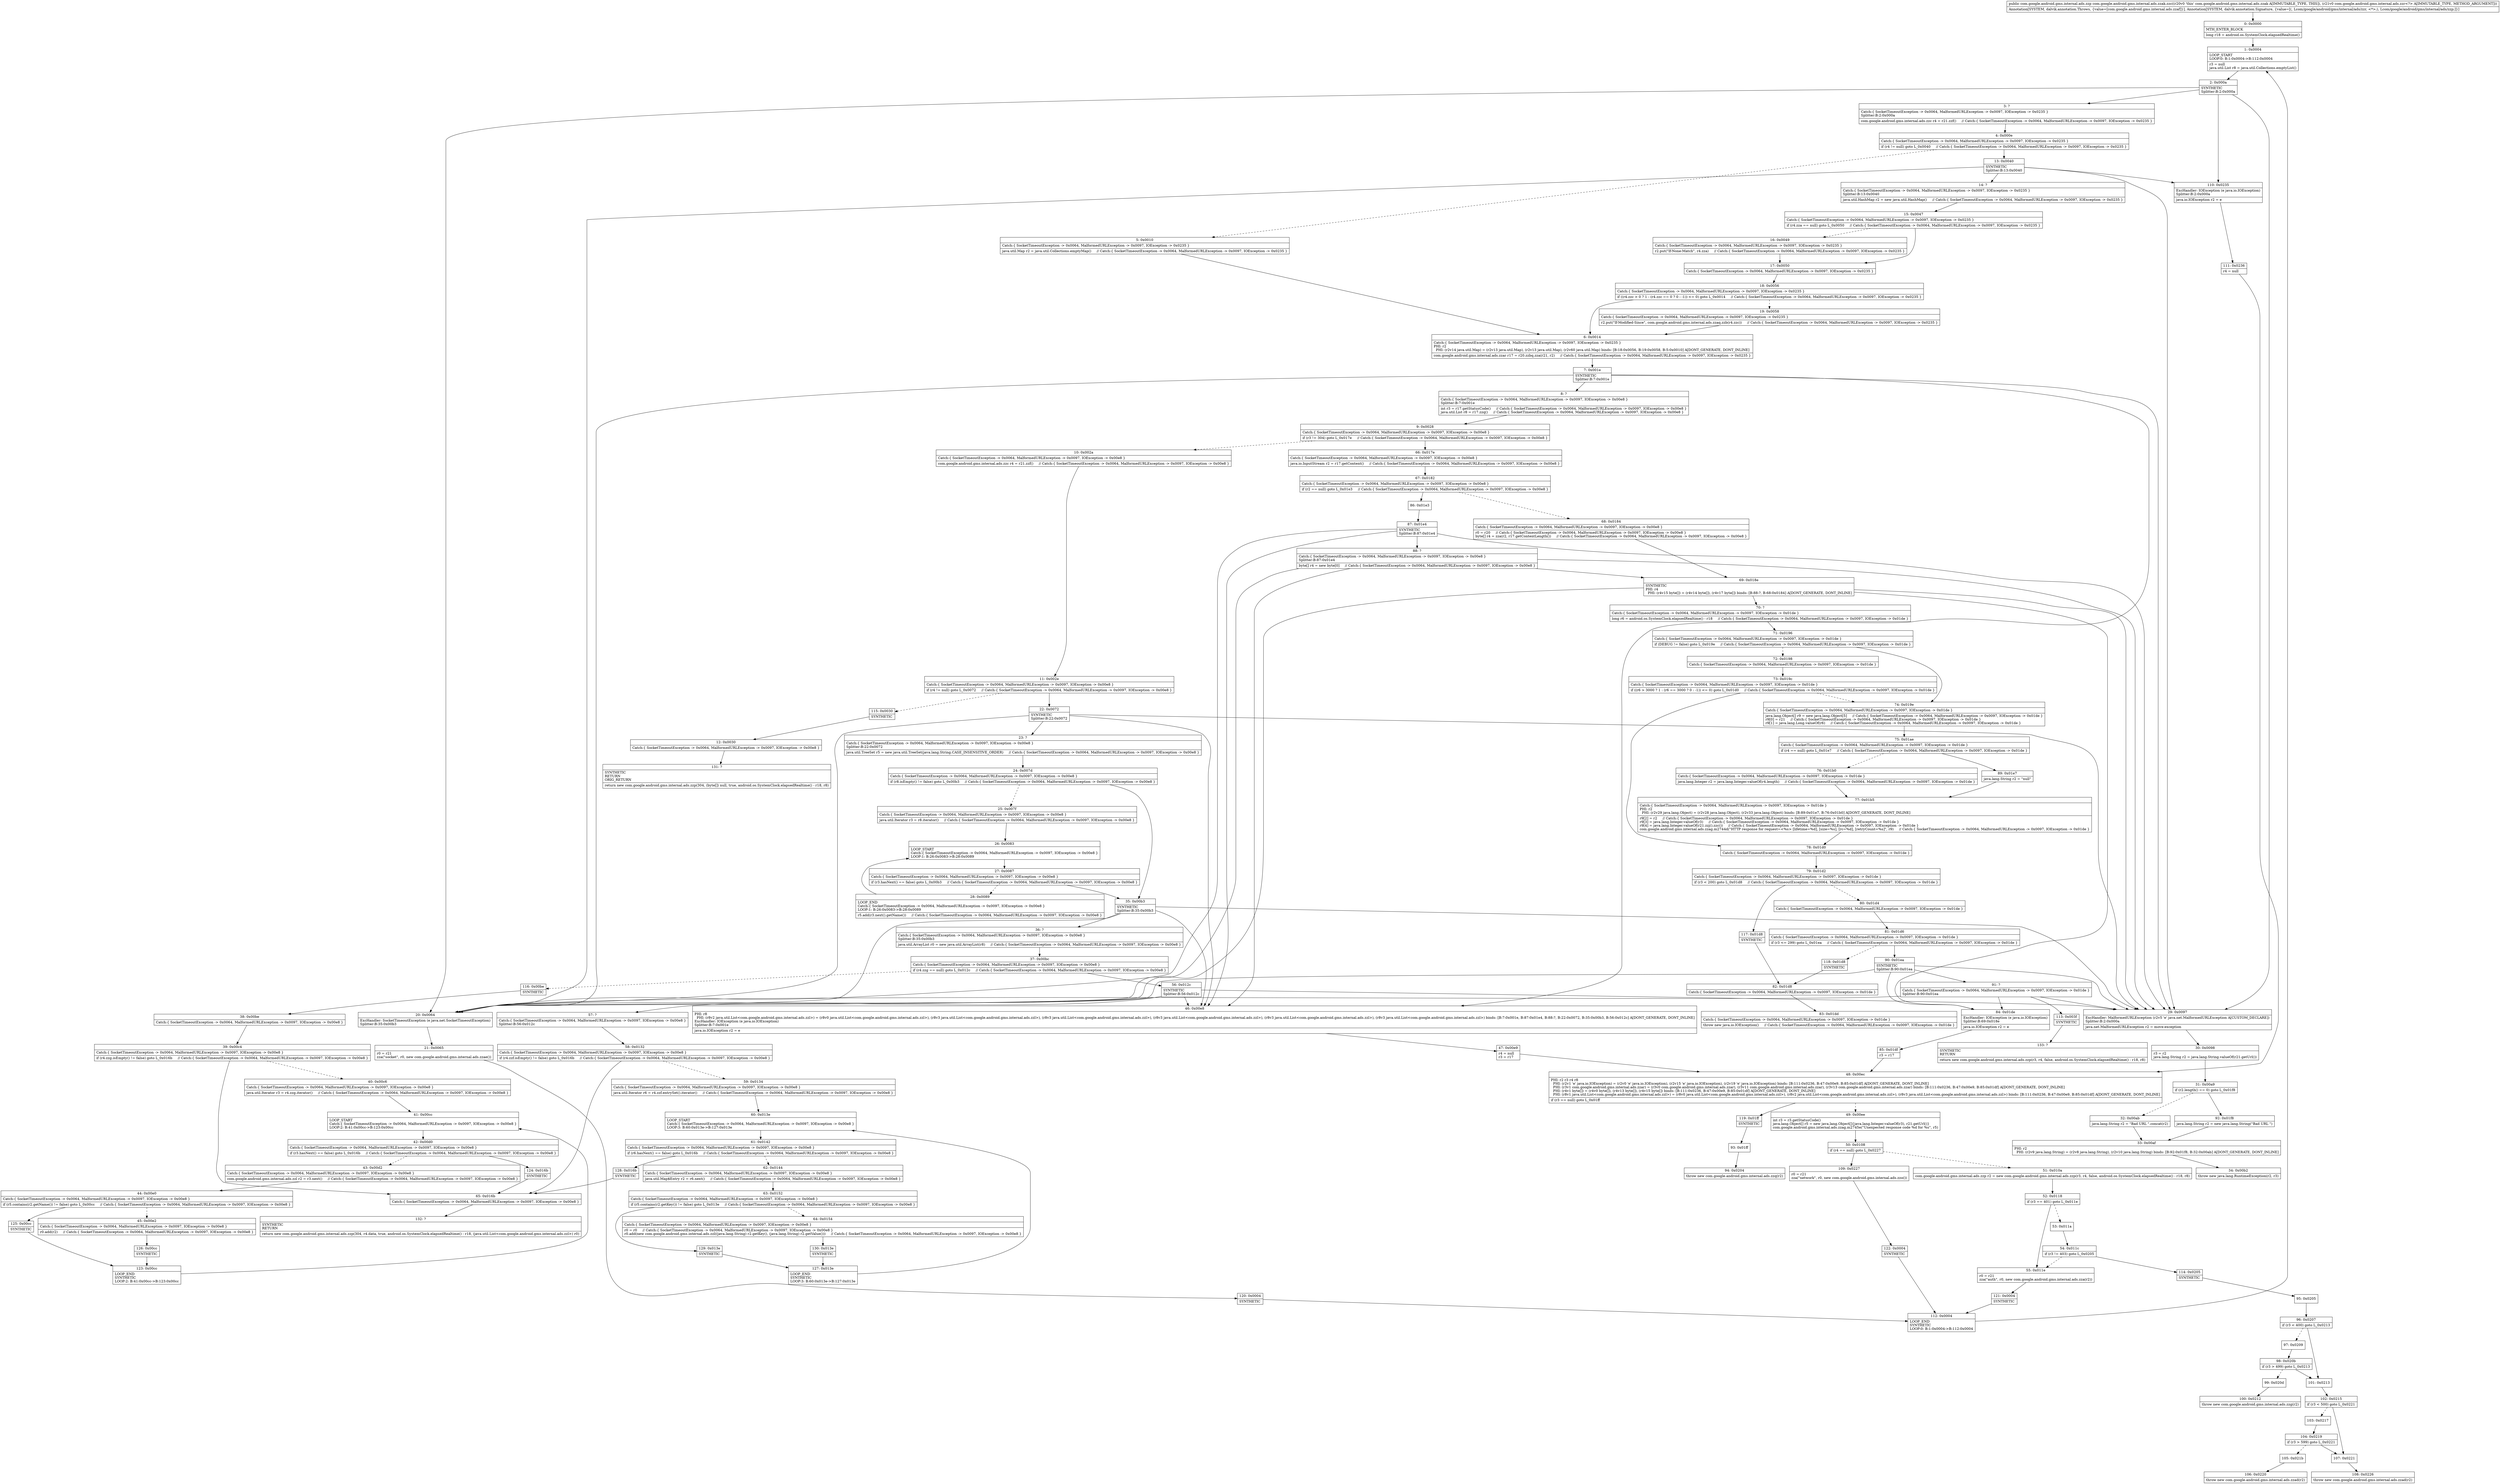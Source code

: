 digraph "CFG forcom.google.android.gms.internal.ads.zzak.zzc(Lcom\/google\/android\/gms\/internal\/ads\/zzr;)Lcom\/google\/android\/gms\/internal\/ads\/zzp;" {
Node_0 [shape=record,label="{0\:\ 0x0000|MTH_ENTER_BLOCK\l|long r18 = android.os.SystemClock.elapsedRealtime()\l}"];
Node_1 [shape=record,label="{1\:\ 0x0004|LOOP_START\lLOOP:0: B:1:0x0004\-\>B:112:0x0004\l|r3 = null\ljava.util.List r8 = java.util.Collections.emptyList()\l}"];
Node_2 [shape=record,label="{2\:\ 0x000a|SYNTHETIC\lSplitter:B:2:0x000a\l}"];
Node_3 [shape=record,label="{3\:\ ?|Catch:\{ SocketTimeoutException \-\> 0x0064, MalformedURLException \-\> 0x0097, IOException \-\> 0x0235 \}\lSplitter:B:2:0x000a\l|com.google.android.gms.internal.ads.zzc r4 = r21.zzf()     \/\/ Catch:\{ SocketTimeoutException \-\> 0x0064, MalformedURLException \-\> 0x0097, IOException \-\> 0x0235 \}\l}"];
Node_4 [shape=record,label="{4\:\ 0x000e|Catch:\{ SocketTimeoutException \-\> 0x0064, MalformedURLException \-\> 0x0097, IOException \-\> 0x0235 \}\l|if (r4 != null) goto L_0x0040     \/\/ Catch:\{ SocketTimeoutException \-\> 0x0064, MalformedURLException \-\> 0x0097, IOException \-\> 0x0235 \}\l}"];
Node_5 [shape=record,label="{5\:\ 0x0010|Catch:\{ SocketTimeoutException \-\> 0x0064, MalformedURLException \-\> 0x0097, IOException \-\> 0x0235 \}\l|java.util.Map r2 = java.util.Collections.emptyMap()     \/\/ Catch:\{ SocketTimeoutException \-\> 0x0064, MalformedURLException \-\> 0x0097, IOException \-\> 0x0235 \}\l}"];
Node_6 [shape=record,label="{6\:\ 0x0014|Catch:\{ SocketTimeoutException \-\> 0x0064, MalformedURLException \-\> 0x0097, IOException \-\> 0x0235 \}\lPHI: r2 \l  PHI: (r2v14 java.util.Map) = (r2v13 java.util.Map), (r2v13 java.util.Map), (r2v60 java.util.Map) binds: [B:18:0x0056, B:19:0x0058, B:5:0x0010] A[DONT_GENERATE, DONT_INLINE]\l|com.google.android.gms.internal.ads.zzar r17 = r20.zzbq.zza(r21, r2)     \/\/ Catch:\{ SocketTimeoutException \-\> 0x0064, MalformedURLException \-\> 0x0097, IOException \-\> 0x0235 \}\l}"];
Node_7 [shape=record,label="{7\:\ 0x001e|SYNTHETIC\lSplitter:B:7:0x001e\l}"];
Node_8 [shape=record,label="{8\:\ ?|Catch:\{ SocketTimeoutException \-\> 0x0064, MalformedURLException \-\> 0x0097, IOException \-\> 0x00e8 \}\lSplitter:B:7:0x001e\l|int r3 = r17.getStatusCode()     \/\/ Catch:\{ SocketTimeoutException \-\> 0x0064, MalformedURLException \-\> 0x0097, IOException \-\> 0x00e8 \}\ljava.util.List r8 = r17.zzq()     \/\/ Catch:\{ SocketTimeoutException \-\> 0x0064, MalformedURLException \-\> 0x0097, IOException \-\> 0x00e8 \}\l}"];
Node_9 [shape=record,label="{9\:\ 0x0028|Catch:\{ SocketTimeoutException \-\> 0x0064, MalformedURLException \-\> 0x0097, IOException \-\> 0x00e8 \}\l|if (r3 != 304) goto L_0x017e     \/\/ Catch:\{ SocketTimeoutException \-\> 0x0064, MalformedURLException \-\> 0x0097, IOException \-\> 0x00e8 \}\l}"];
Node_10 [shape=record,label="{10\:\ 0x002a|Catch:\{ SocketTimeoutException \-\> 0x0064, MalformedURLException \-\> 0x0097, IOException \-\> 0x00e8 \}\l|com.google.android.gms.internal.ads.zzc r4 = r21.zzf()     \/\/ Catch:\{ SocketTimeoutException \-\> 0x0064, MalformedURLException \-\> 0x0097, IOException \-\> 0x00e8 \}\l}"];
Node_11 [shape=record,label="{11\:\ 0x002e|Catch:\{ SocketTimeoutException \-\> 0x0064, MalformedURLException \-\> 0x0097, IOException \-\> 0x00e8 \}\l|if (r4 != null) goto L_0x0072     \/\/ Catch:\{ SocketTimeoutException \-\> 0x0064, MalformedURLException \-\> 0x0097, IOException \-\> 0x00e8 \}\l}"];
Node_12 [shape=record,label="{12\:\ 0x0030|Catch:\{ SocketTimeoutException \-\> 0x0064, MalformedURLException \-\> 0x0097, IOException \-\> 0x00e8 \}\l}"];
Node_13 [shape=record,label="{13\:\ 0x0040|SYNTHETIC\lSplitter:B:13:0x0040\l}"];
Node_14 [shape=record,label="{14\:\ ?|Catch:\{ SocketTimeoutException \-\> 0x0064, MalformedURLException \-\> 0x0097, IOException \-\> 0x0235 \}\lSplitter:B:13:0x0040\l|java.util.HashMap r2 = new java.util.HashMap()     \/\/ Catch:\{ SocketTimeoutException \-\> 0x0064, MalformedURLException \-\> 0x0097, IOException \-\> 0x0235 \}\l}"];
Node_15 [shape=record,label="{15\:\ 0x0047|Catch:\{ SocketTimeoutException \-\> 0x0064, MalformedURLException \-\> 0x0097, IOException \-\> 0x0235 \}\l|if (r4.zza == null) goto L_0x0050     \/\/ Catch:\{ SocketTimeoutException \-\> 0x0064, MalformedURLException \-\> 0x0097, IOException \-\> 0x0235 \}\l}"];
Node_16 [shape=record,label="{16\:\ 0x0049|Catch:\{ SocketTimeoutException \-\> 0x0064, MalformedURLException \-\> 0x0097, IOException \-\> 0x0235 \}\l|r2.put(\"If\-None\-Match\", r4.zza)     \/\/ Catch:\{ SocketTimeoutException \-\> 0x0064, MalformedURLException \-\> 0x0097, IOException \-\> 0x0235 \}\l}"];
Node_17 [shape=record,label="{17\:\ 0x0050|Catch:\{ SocketTimeoutException \-\> 0x0064, MalformedURLException \-\> 0x0097, IOException \-\> 0x0235 \}\l}"];
Node_18 [shape=record,label="{18\:\ 0x0056|Catch:\{ SocketTimeoutException \-\> 0x0064, MalformedURLException \-\> 0x0097, IOException \-\> 0x0235 \}\l|if ((r4.zzc \> 0 ? 1 : (r4.zzc == 0 ? 0 : \-1)) \<= 0) goto L_0x0014     \/\/ Catch:\{ SocketTimeoutException \-\> 0x0064, MalformedURLException \-\> 0x0097, IOException \-\> 0x0235 \}\l}"];
Node_19 [shape=record,label="{19\:\ 0x0058|Catch:\{ SocketTimeoutException \-\> 0x0064, MalformedURLException \-\> 0x0097, IOException \-\> 0x0235 \}\l|r2.put(\"If\-Modified\-Since\", com.google.android.gms.internal.ads.zzaq.zzb(r4.zzc))     \/\/ Catch:\{ SocketTimeoutException \-\> 0x0064, MalformedURLException \-\> 0x0097, IOException \-\> 0x0235 \}\l}"];
Node_20 [shape=record,label="{20\:\ 0x0064|ExcHandler: SocketTimeoutException (e java.net.SocketTimeoutException)\lSplitter:B:35:0x00b3\l}"];
Node_21 [shape=record,label="{21\:\ 0x0065|r0 = r21\lzza(\"socket\", r0, new com.google.android.gms.internal.ads.zzae())\l}"];
Node_22 [shape=record,label="{22\:\ 0x0072|SYNTHETIC\lSplitter:B:22:0x0072\l}"];
Node_23 [shape=record,label="{23\:\ ?|Catch:\{ SocketTimeoutException \-\> 0x0064, MalformedURLException \-\> 0x0097, IOException \-\> 0x00e8 \}\lSplitter:B:22:0x0072\l|java.util.TreeSet r5 = new java.util.TreeSet(java.lang.String.CASE_INSENSITIVE_ORDER)     \/\/ Catch:\{ SocketTimeoutException \-\> 0x0064, MalformedURLException \-\> 0x0097, IOException \-\> 0x00e8 \}\l}"];
Node_24 [shape=record,label="{24\:\ 0x007d|Catch:\{ SocketTimeoutException \-\> 0x0064, MalformedURLException \-\> 0x0097, IOException \-\> 0x00e8 \}\l|if (r8.isEmpty() != false) goto L_0x00b3     \/\/ Catch:\{ SocketTimeoutException \-\> 0x0064, MalformedURLException \-\> 0x0097, IOException \-\> 0x00e8 \}\l}"];
Node_25 [shape=record,label="{25\:\ 0x007f|Catch:\{ SocketTimeoutException \-\> 0x0064, MalformedURLException \-\> 0x0097, IOException \-\> 0x00e8 \}\l|java.util.Iterator r3 = r8.iterator()     \/\/ Catch:\{ SocketTimeoutException \-\> 0x0064, MalformedURLException \-\> 0x0097, IOException \-\> 0x00e8 \}\l}"];
Node_26 [shape=record,label="{26\:\ 0x0083|LOOP_START\lCatch:\{ SocketTimeoutException \-\> 0x0064, MalformedURLException \-\> 0x0097, IOException \-\> 0x00e8 \}\lLOOP:1: B:26:0x0083\-\>B:28:0x0089\l}"];
Node_27 [shape=record,label="{27\:\ 0x0087|Catch:\{ SocketTimeoutException \-\> 0x0064, MalformedURLException \-\> 0x0097, IOException \-\> 0x00e8 \}\l|if (r3.hasNext() == false) goto L_0x00b3     \/\/ Catch:\{ SocketTimeoutException \-\> 0x0064, MalformedURLException \-\> 0x0097, IOException \-\> 0x00e8 \}\l}"];
Node_28 [shape=record,label="{28\:\ 0x0089|LOOP_END\lCatch:\{ SocketTimeoutException \-\> 0x0064, MalformedURLException \-\> 0x0097, IOException \-\> 0x00e8 \}\lLOOP:1: B:26:0x0083\-\>B:28:0x0089\l|r5.add(r3.next().getName())     \/\/ Catch:\{ SocketTimeoutException \-\> 0x0064, MalformedURLException \-\> 0x0097, IOException \-\> 0x00e8 \}\l}"];
Node_29 [shape=record,label="{29\:\ 0x0097|ExcHandler: MalformedURLException (r2v5 'e' java.net.MalformedURLException A[CUSTOM_DECLARE])\lSplitter:B:2:0x000a\l|java.net.MalformedURLException r2 = move\-exception\l}"];
Node_30 [shape=record,label="{30\:\ 0x0098|r3 = r2\ljava.lang.String r2 = java.lang.String.valueOf(r21.getUrl())\l}"];
Node_31 [shape=record,label="{31\:\ 0x00a9|if (r2.length() == 0) goto L_0x01f8\l}"];
Node_32 [shape=record,label="{32\:\ 0x00ab|java.lang.String r2 = \"Bad URL \".concat(r2)\l}"];
Node_33 [shape=record,label="{33\:\ 0x00af|PHI: r2 \l  PHI: (r2v9 java.lang.String) = (r2v8 java.lang.String), (r2v10 java.lang.String) binds: [B:92:0x01f8, B:32:0x00ab] A[DONT_GENERATE, DONT_INLINE]\l}"];
Node_34 [shape=record,label="{34\:\ 0x00b2|throw new java.lang.RuntimeException(r2, r3)\l}"];
Node_35 [shape=record,label="{35\:\ 0x00b3|SYNTHETIC\lSplitter:B:35:0x00b3\l}"];
Node_36 [shape=record,label="{36\:\ ?|Catch:\{ SocketTimeoutException \-\> 0x0064, MalformedURLException \-\> 0x0097, IOException \-\> 0x00e8 \}\lSplitter:B:35:0x00b3\l|java.util.ArrayList r0 = new java.util.ArrayList(r8)     \/\/ Catch:\{ SocketTimeoutException \-\> 0x0064, MalformedURLException \-\> 0x0097, IOException \-\> 0x00e8 \}\l}"];
Node_37 [shape=record,label="{37\:\ 0x00bc|Catch:\{ SocketTimeoutException \-\> 0x0064, MalformedURLException \-\> 0x0097, IOException \-\> 0x00e8 \}\l|if (r4.zzg == null) goto L_0x012c     \/\/ Catch:\{ SocketTimeoutException \-\> 0x0064, MalformedURLException \-\> 0x0097, IOException \-\> 0x00e8 \}\l}"];
Node_38 [shape=record,label="{38\:\ 0x00be|Catch:\{ SocketTimeoutException \-\> 0x0064, MalformedURLException \-\> 0x0097, IOException \-\> 0x00e8 \}\l}"];
Node_39 [shape=record,label="{39\:\ 0x00c4|Catch:\{ SocketTimeoutException \-\> 0x0064, MalformedURLException \-\> 0x0097, IOException \-\> 0x00e8 \}\l|if (r4.zzg.isEmpty() != false) goto L_0x016b     \/\/ Catch:\{ SocketTimeoutException \-\> 0x0064, MalformedURLException \-\> 0x0097, IOException \-\> 0x00e8 \}\l}"];
Node_40 [shape=record,label="{40\:\ 0x00c6|Catch:\{ SocketTimeoutException \-\> 0x0064, MalformedURLException \-\> 0x0097, IOException \-\> 0x00e8 \}\l|java.util.Iterator r3 = r4.zzg.iterator()     \/\/ Catch:\{ SocketTimeoutException \-\> 0x0064, MalformedURLException \-\> 0x0097, IOException \-\> 0x00e8 \}\l}"];
Node_41 [shape=record,label="{41\:\ 0x00cc|LOOP_START\lCatch:\{ SocketTimeoutException \-\> 0x0064, MalformedURLException \-\> 0x0097, IOException \-\> 0x00e8 \}\lLOOP:2: B:41:0x00cc\-\>B:123:0x00cc\l}"];
Node_42 [shape=record,label="{42\:\ 0x00d0|Catch:\{ SocketTimeoutException \-\> 0x0064, MalformedURLException \-\> 0x0097, IOException \-\> 0x00e8 \}\l|if (r3.hasNext() == false) goto L_0x016b     \/\/ Catch:\{ SocketTimeoutException \-\> 0x0064, MalformedURLException \-\> 0x0097, IOException \-\> 0x00e8 \}\l}"];
Node_43 [shape=record,label="{43\:\ 0x00d2|Catch:\{ SocketTimeoutException \-\> 0x0064, MalformedURLException \-\> 0x0097, IOException \-\> 0x00e8 \}\l|com.google.android.gms.internal.ads.zzl r2 = r3.next()     \/\/ Catch:\{ SocketTimeoutException \-\> 0x0064, MalformedURLException \-\> 0x0097, IOException \-\> 0x00e8 \}\l}"];
Node_44 [shape=record,label="{44\:\ 0x00e0|Catch:\{ SocketTimeoutException \-\> 0x0064, MalformedURLException \-\> 0x0097, IOException \-\> 0x00e8 \}\l|if (r5.contains(r2.getName()) != false) goto L_0x00cc     \/\/ Catch:\{ SocketTimeoutException \-\> 0x0064, MalformedURLException \-\> 0x0097, IOException \-\> 0x00e8 \}\l}"];
Node_45 [shape=record,label="{45\:\ 0x00e2|Catch:\{ SocketTimeoutException \-\> 0x0064, MalformedURLException \-\> 0x0097, IOException \-\> 0x00e8 \}\l|r0.add(r2)     \/\/ Catch:\{ SocketTimeoutException \-\> 0x0064, MalformedURLException \-\> 0x0097, IOException \-\> 0x00e8 \}\l}"];
Node_46 [shape=record,label="{46\:\ 0x00e8|PHI: r8 \l  PHI: (r8v2 java.util.List\<com.google.android.gms.internal.ads.zzl\>) = (r8v0 java.util.List\<com.google.android.gms.internal.ads.zzl\>), (r8v3 java.util.List\<com.google.android.gms.internal.ads.zzl\>), (r8v3 java.util.List\<com.google.android.gms.internal.ads.zzl\>), (r8v3 java.util.List\<com.google.android.gms.internal.ads.zzl\>), (r8v3 java.util.List\<com.google.android.gms.internal.ads.zzl\>), (r8v3 java.util.List\<com.google.android.gms.internal.ads.zzl\>) binds: [B:7:0x001e, B:87:0x01e4, B:88:?, B:22:0x0072, B:35:0x00b3, B:56:0x012c] A[DONT_GENERATE, DONT_INLINE]\lExcHandler: IOException (e java.io.IOException)\lSplitter:B:7:0x001e\l|java.io.IOException r2 = e\l}"];
Node_47 [shape=record,label="{47\:\ 0x00e9|r4 = null\lr3 = r17\l}"];
Node_48 [shape=record,label="{48\:\ 0x00ec|PHI: r2 r3 r4 r8 \l  PHI: (r2v1 'e' java.io.IOException) = (r2v0 'e' java.io.IOException), (r2v15 'e' java.io.IOException), (r2v19 'e' java.io.IOException) binds: [B:111:0x0236, B:47:0x00e9, B:85:0x01df] A[DONT_GENERATE, DONT_INLINE]\l  PHI: (r3v1 com.google.android.gms.internal.ads.zzar) = (r3v0 com.google.android.gms.internal.ads.zzar), (r3v11 com.google.android.gms.internal.ads.zzar), (r3v13 com.google.android.gms.internal.ads.zzar) binds: [B:111:0x0236, B:47:0x00e9, B:85:0x01df] A[DONT_GENERATE, DONT_INLINE]\l  PHI: (r4v1 byte[]) = (r4v0 byte[]), (r4v13 byte[]), (r4v15 byte[]) binds: [B:111:0x0236, B:47:0x00e9, B:85:0x01df] A[DONT_GENERATE, DONT_INLINE]\l  PHI: (r8v1 java.util.List\<com.google.android.gms.internal.ads.zzl\>) = (r8v0 java.util.List\<com.google.android.gms.internal.ads.zzl\>), (r8v2 java.util.List\<com.google.android.gms.internal.ads.zzl\>), (r8v3 java.util.List\<com.google.android.gms.internal.ads.zzl\>) binds: [B:111:0x0236, B:47:0x00e9, B:85:0x01df] A[DONT_GENERATE, DONT_INLINE]\l|if (r3 == null) goto L_0x01ff\l}"];
Node_49 [shape=record,label="{49\:\ 0x00ee|int r3 = r3.getStatusCode()\ljava.lang.Object[] r5 = new java.lang.Object[]\{java.lang.Integer.valueOf(r3), r21.getUrl()\}\lcom.google.android.gms.internal.ads.zzag.m2745e(\"Unexpected response code %d for %s\", r5)\l}"];
Node_50 [shape=record,label="{50\:\ 0x0108|if (r4 == null) goto L_0x0227\l}"];
Node_51 [shape=record,label="{51\:\ 0x010a|com.google.android.gms.internal.ads.zzp r2 = new com.google.android.gms.internal.ads.zzp(r3, r4, false, android.os.SystemClock.elapsedRealtime() \- r18, r8)\l}"];
Node_52 [shape=record,label="{52\:\ 0x0118|if (r3 == 401) goto L_0x011e\l}"];
Node_53 [shape=record,label="{53\:\ 0x011a}"];
Node_54 [shape=record,label="{54\:\ 0x011c|if (r3 != 403) goto L_0x0205\l}"];
Node_55 [shape=record,label="{55\:\ 0x011e|r0 = r21\lzza(\"auth\", r0, new com.google.android.gms.internal.ads.zza(r2))\l}"];
Node_56 [shape=record,label="{56\:\ 0x012c|SYNTHETIC\lSplitter:B:56:0x012c\l}"];
Node_57 [shape=record,label="{57\:\ ?|Catch:\{ SocketTimeoutException \-\> 0x0064, MalformedURLException \-\> 0x0097, IOException \-\> 0x00e8 \}\lSplitter:B:56:0x012c\l}"];
Node_58 [shape=record,label="{58\:\ 0x0132|Catch:\{ SocketTimeoutException \-\> 0x0064, MalformedURLException \-\> 0x0097, IOException \-\> 0x00e8 \}\l|if (r4.zzf.isEmpty() != false) goto L_0x016b     \/\/ Catch:\{ SocketTimeoutException \-\> 0x0064, MalformedURLException \-\> 0x0097, IOException \-\> 0x00e8 \}\l}"];
Node_59 [shape=record,label="{59\:\ 0x0134|Catch:\{ SocketTimeoutException \-\> 0x0064, MalformedURLException \-\> 0x0097, IOException \-\> 0x00e8 \}\l|java.util.Iterator r6 = r4.zzf.entrySet().iterator()     \/\/ Catch:\{ SocketTimeoutException \-\> 0x0064, MalformedURLException \-\> 0x0097, IOException \-\> 0x00e8 \}\l}"];
Node_60 [shape=record,label="{60\:\ 0x013e|LOOP_START\lCatch:\{ SocketTimeoutException \-\> 0x0064, MalformedURLException \-\> 0x0097, IOException \-\> 0x00e8 \}\lLOOP:3: B:60:0x013e\-\>B:127:0x013e\l}"];
Node_61 [shape=record,label="{61\:\ 0x0142|Catch:\{ SocketTimeoutException \-\> 0x0064, MalformedURLException \-\> 0x0097, IOException \-\> 0x00e8 \}\l|if (r6.hasNext() == false) goto L_0x016b     \/\/ Catch:\{ SocketTimeoutException \-\> 0x0064, MalformedURLException \-\> 0x0097, IOException \-\> 0x00e8 \}\l}"];
Node_62 [shape=record,label="{62\:\ 0x0144|Catch:\{ SocketTimeoutException \-\> 0x0064, MalformedURLException \-\> 0x0097, IOException \-\> 0x00e8 \}\l|java.util.Map$Entry r2 = r6.next()     \/\/ Catch:\{ SocketTimeoutException \-\> 0x0064, MalformedURLException \-\> 0x0097, IOException \-\> 0x00e8 \}\l}"];
Node_63 [shape=record,label="{63\:\ 0x0152|Catch:\{ SocketTimeoutException \-\> 0x0064, MalformedURLException \-\> 0x0097, IOException \-\> 0x00e8 \}\l|if (r5.contains(r2.getKey()) != false) goto L_0x013e     \/\/ Catch:\{ SocketTimeoutException \-\> 0x0064, MalformedURLException \-\> 0x0097, IOException \-\> 0x00e8 \}\l}"];
Node_64 [shape=record,label="{64\:\ 0x0154|Catch:\{ SocketTimeoutException \-\> 0x0064, MalformedURLException \-\> 0x0097, IOException \-\> 0x00e8 \}\l|r0 = r0     \/\/ Catch:\{ SocketTimeoutException \-\> 0x0064, MalformedURLException \-\> 0x0097, IOException \-\> 0x00e8 \}\lr0.add(new com.google.android.gms.internal.ads.zzl((java.lang.String) r2.getKey(), (java.lang.String) r2.getValue()))     \/\/ Catch:\{ SocketTimeoutException \-\> 0x0064, MalformedURLException \-\> 0x0097, IOException \-\> 0x00e8 \}\l}"];
Node_65 [shape=record,label="{65\:\ 0x016b|Catch:\{ SocketTimeoutException \-\> 0x0064, MalformedURLException \-\> 0x0097, IOException \-\> 0x00e8 \}\l}"];
Node_66 [shape=record,label="{66\:\ 0x017e|Catch:\{ SocketTimeoutException \-\> 0x0064, MalformedURLException \-\> 0x0097, IOException \-\> 0x00e8 \}\l|java.io.InputStream r2 = r17.getContent()     \/\/ Catch:\{ SocketTimeoutException \-\> 0x0064, MalformedURLException \-\> 0x0097, IOException \-\> 0x00e8 \}\l}"];
Node_67 [shape=record,label="{67\:\ 0x0182|Catch:\{ SocketTimeoutException \-\> 0x0064, MalformedURLException \-\> 0x0097, IOException \-\> 0x00e8 \}\l|if (r2 == null) goto L_0x01e3     \/\/ Catch:\{ SocketTimeoutException \-\> 0x0064, MalformedURLException \-\> 0x0097, IOException \-\> 0x00e8 \}\l}"];
Node_68 [shape=record,label="{68\:\ 0x0184|Catch:\{ SocketTimeoutException \-\> 0x0064, MalformedURLException \-\> 0x0097, IOException \-\> 0x00e8 \}\l|r0 = r20     \/\/ Catch:\{ SocketTimeoutException \-\> 0x0064, MalformedURLException \-\> 0x0097, IOException \-\> 0x00e8 \}\lbyte[] r4 = zza(r2, r17.getContentLength())     \/\/ Catch:\{ SocketTimeoutException \-\> 0x0064, MalformedURLException \-\> 0x0097, IOException \-\> 0x00e8 \}\l}"];
Node_69 [shape=record,label="{69\:\ 0x018e|SYNTHETIC\lPHI: r4 \l  PHI: (r4v15 byte[]) = (r4v14 byte[]), (r4v17 byte[]) binds: [B:88:?, B:68:0x0184] A[DONT_GENERATE, DONT_INLINE]\l}"];
Node_70 [shape=record,label="{70\:\ ?|Catch:\{ SocketTimeoutException \-\> 0x0064, MalformedURLException \-\> 0x0097, IOException \-\> 0x01de \}\l|long r6 = android.os.SystemClock.elapsedRealtime() \- r18     \/\/ Catch:\{ SocketTimeoutException \-\> 0x0064, MalformedURLException \-\> 0x0097, IOException \-\> 0x01de \}\l}"];
Node_71 [shape=record,label="{71\:\ 0x0196|Catch:\{ SocketTimeoutException \-\> 0x0064, MalformedURLException \-\> 0x0097, IOException \-\> 0x01de \}\l|if (DEBUG != false) goto L_0x019e     \/\/ Catch:\{ SocketTimeoutException \-\> 0x0064, MalformedURLException \-\> 0x0097, IOException \-\> 0x01de \}\l}"];
Node_72 [shape=record,label="{72\:\ 0x0198|Catch:\{ SocketTimeoutException \-\> 0x0064, MalformedURLException \-\> 0x0097, IOException \-\> 0x01de \}\l}"];
Node_73 [shape=record,label="{73\:\ 0x019c|Catch:\{ SocketTimeoutException \-\> 0x0064, MalformedURLException \-\> 0x0097, IOException \-\> 0x01de \}\l|if ((r6 \> 3000 ? 1 : (r6 == 3000 ? 0 : \-1)) \<= 0) goto L_0x01d0     \/\/ Catch:\{ SocketTimeoutException \-\> 0x0064, MalformedURLException \-\> 0x0097, IOException \-\> 0x01de \}\l}"];
Node_74 [shape=record,label="{74\:\ 0x019e|Catch:\{ SocketTimeoutException \-\> 0x0064, MalformedURLException \-\> 0x0097, IOException \-\> 0x01de \}\l|java.lang.Object[] r9 = new java.lang.Object[5]     \/\/ Catch:\{ SocketTimeoutException \-\> 0x0064, MalformedURLException \-\> 0x0097, IOException \-\> 0x01de \}\lr9[0] = r21     \/\/ Catch:\{ SocketTimeoutException \-\> 0x0064, MalformedURLException \-\> 0x0097, IOException \-\> 0x01de \}\lr9[1] = java.lang.Long.valueOf(r6)     \/\/ Catch:\{ SocketTimeoutException \-\> 0x0064, MalformedURLException \-\> 0x0097, IOException \-\> 0x01de \}\l}"];
Node_75 [shape=record,label="{75\:\ 0x01ae|Catch:\{ SocketTimeoutException \-\> 0x0064, MalformedURLException \-\> 0x0097, IOException \-\> 0x01de \}\l|if (r4 == null) goto L_0x01e7     \/\/ Catch:\{ SocketTimeoutException \-\> 0x0064, MalformedURLException \-\> 0x0097, IOException \-\> 0x01de \}\l}"];
Node_76 [shape=record,label="{76\:\ 0x01b0|Catch:\{ SocketTimeoutException \-\> 0x0064, MalformedURLException \-\> 0x0097, IOException \-\> 0x01de \}\l|java.lang.Integer r2 = java.lang.Integer.valueOf(r4.length)     \/\/ Catch:\{ SocketTimeoutException \-\> 0x0064, MalformedURLException \-\> 0x0097, IOException \-\> 0x01de \}\l}"];
Node_77 [shape=record,label="{77\:\ 0x01b5|Catch:\{ SocketTimeoutException \-\> 0x0064, MalformedURLException \-\> 0x0097, IOException \-\> 0x01de \}\lPHI: r2 \l  PHI: (r2v29 java.lang.Object) = (r2v28 java.lang.Object), (r2v33 java.lang.Object) binds: [B:89:0x01e7, B:76:0x01b0] A[DONT_GENERATE, DONT_INLINE]\l|r9[2] = r2     \/\/ Catch:\{ SocketTimeoutException \-\> 0x0064, MalformedURLException \-\> 0x0097, IOException \-\> 0x01de \}\lr9[3] = java.lang.Integer.valueOf(r3)     \/\/ Catch:\{ SocketTimeoutException \-\> 0x0064, MalformedURLException \-\> 0x0097, IOException \-\> 0x01de \}\lr9[4] = java.lang.Integer.valueOf(r21.zzj().zzc())     \/\/ Catch:\{ SocketTimeoutException \-\> 0x0064, MalformedURLException \-\> 0x0097, IOException \-\> 0x01de \}\lcom.google.android.gms.internal.ads.zzag.m2744d(\"HTTP response for request=\<%s\> [lifetime=%d], [size=%s], [rc=%d], [retryCount=%s]\", r9)     \/\/ Catch:\{ SocketTimeoutException \-\> 0x0064, MalformedURLException \-\> 0x0097, IOException \-\> 0x01de \}\l}"];
Node_78 [shape=record,label="{78\:\ 0x01d0|Catch:\{ SocketTimeoutException \-\> 0x0064, MalformedURLException \-\> 0x0097, IOException \-\> 0x01de \}\l}"];
Node_79 [shape=record,label="{79\:\ 0x01d2|Catch:\{ SocketTimeoutException \-\> 0x0064, MalformedURLException \-\> 0x0097, IOException \-\> 0x01de \}\l|if (r3 \< 200) goto L_0x01d8     \/\/ Catch:\{ SocketTimeoutException \-\> 0x0064, MalformedURLException \-\> 0x0097, IOException \-\> 0x01de \}\l}"];
Node_80 [shape=record,label="{80\:\ 0x01d4|Catch:\{ SocketTimeoutException \-\> 0x0064, MalformedURLException \-\> 0x0097, IOException \-\> 0x01de \}\l}"];
Node_81 [shape=record,label="{81\:\ 0x01d6|Catch:\{ SocketTimeoutException \-\> 0x0064, MalformedURLException \-\> 0x0097, IOException \-\> 0x01de \}\l|if (r3 \<= 299) goto L_0x01ea     \/\/ Catch:\{ SocketTimeoutException \-\> 0x0064, MalformedURLException \-\> 0x0097, IOException \-\> 0x01de \}\l}"];
Node_82 [shape=record,label="{82\:\ 0x01d8|Catch:\{ SocketTimeoutException \-\> 0x0064, MalformedURLException \-\> 0x0097, IOException \-\> 0x01de \}\l}"];
Node_83 [shape=record,label="{83\:\ 0x01dd|Catch:\{ SocketTimeoutException \-\> 0x0064, MalformedURLException \-\> 0x0097, IOException \-\> 0x01de \}\l|throw new java.io.IOException()     \/\/ Catch:\{ SocketTimeoutException \-\> 0x0064, MalformedURLException \-\> 0x0097, IOException \-\> 0x01de \}\l}"];
Node_84 [shape=record,label="{84\:\ 0x01de|ExcHandler: IOException (e java.io.IOException)\lSplitter:B:69:0x018e\l|java.io.IOException r2 = e\l}"];
Node_85 [shape=record,label="{85\:\ 0x01df|r3 = r17\l}"];
Node_86 [shape=record,label="{86\:\ 0x01e3}"];
Node_87 [shape=record,label="{87\:\ 0x01e4|SYNTHETIC\lSplitter:B:87:0x01e4\l}"];
Node_88 [shape=record,label="{88\:\ ?|Catch:\{ SocketTimeoutException \-\> 0x0064, MalformedURLException \-\> 0x0097, IOException \-\> 0x00e8 \}\lSplitter:B:87:0x01e4\l|byte[] r4 = new byte[0]     \/\/ Catch:\{ SocketTimeoutException \-\> 0x0064, MalformedURLException \-\> 0x0097, IOException \-\> 0x00e8 \}\l}"];
Node_89 [shape=record,label="{89\:\ 0x01e7|java.lang.String r2 = \"null\"\l}"];
Node_90 [shape=record,label="{90\:\ 0x01ea|SYNTHETIC\lSplitter:B:90:0x01ea\l}"];
Node_91 [shape=record,label="{91\:\ ?|Catch:\{ SocketTimeoutException \-\> 0x0064, MalformedURLException \-\> 0x0097, IOException \-\> 0x01de \}\lSplitter:B:90:0x01ea\l}"];
Node_92 [shape=record,label="{92\:\ 0x01f8|java.lang.String r2 = new java.lang.String(\"Bad URL \")\l}"];
Node_93 [shape=record,label="{93\:\ 0x01ff}"];
Node_94 [shape=record,label="{94\:\ 0x0204|throw new com.google.android.gms.internal.ads.zzq(r2)\l}"];
Node_95 [shape=record,label="{95\:\ 0x0205}"];
Node_96 [shape=record,label="{96\:\ 0x0207|if (r3 \< 400) goto L_0x0213\l}"];
Node_97 [shape=record,label="{97\:\ 0x0209}"];
Node_98 [shape=record,label="{98\:\ 0x020b|if (r3 \> 499) goto L_0x0213\l}"];
Node_99 [shape=record,label="{99\:\ 0x020d}"];
Node_100 [shape=record,label="{100\:\ 0x0212|throw new com.google.android.gms.internal.ads.zzg(r2)\l}"];
Node_101 [shape=record,label="{101\:\ 0x0213}"];
Node_102 [shape=record,label="{102\:\ 0x0215|if (r3 \< 500) goto L_0x0221\l}"];
Node_103 [shape=record,label="{103\:\ 0x0217}"];
Node_104 [shape=record,label="{104\:\ 0x0219|if (r3 \> 599) goto L_0x0221\l}"];
Node_105 [shape=record,label="{105\:\ 0x021b}"];
Node_106 [shape=record,label="{106\:\ 0x0220|throw new com.google.android.gms.internal.ads.zzad(r2)\l}"];
Node_107 [shape=record,label="{107\:\ 0x0221}"];
Node_108 [shape=record,label="{108\:\ 0x0226|throw new com.google.android.gms.internal.ads.zzad(r2)\l}"];
Node_109 [shape=record,label="{109\:\ 0x0227|r0 = r21\lzza(\"network\", r0, new com.google.android.gms.internal.ads.zzo())\l}"];
Node_110 [shape=record,label="{110\:\ 0x0235|ExcHandler: IOException (e java.io.IOException)\lSplitter:B:2:0x000a\l|java.io.IOException r2 = e\l}"];
Node_111 [shape=record,label="{111\:\ 0x0236|r4 = null\l}"];
Node_112 [shape=record,label="{112\:\ 0x0004|LOOP_END\lSYNTHETIC\lLOOP:0: B:1:0x0004\-\>B:112:0x0004\l}"];
Node_113 [shape=record,label="{113\:\ 0x003f|SYNTHETIC\l}"];
Node_114 [shape=record,label="{114\:\ 0x0205|SYNTHETIC\l}"];
Node_115 [shape=record,label="{115\:\ 0x0030|SYNTHETIC\l}"];
Node_116 [shape=record,label="{116\:\ 0x00be|SYNTHETIC\l}"];
Node_117 [shape=record,label="{117\:\ 0x01d8|SYNTHETIC\l}"];
Node_118 [shape=record,label="{118\:\ 0x01d8|SYNTHETIC\l}"];
Node_119 [shape=record,label="{119\:\ 0x01ff|SYNTHETIC\l}"];
Node_120 [shape=record,label="{120\:\ 0x0004|SYNTHETIC\l}"];
Node_121 [shape=record,label="{121\:\ 0x0004|SYNTHETIC\l}"];
Node_122 [shape=record,label="{122\:\ 0x0004|SYNTHETIC\l}"];
Node_123 [shape=record,label="{123\:\ 0x00cc|LOOP_END\lSYNTHETIC\lLOOP:2: B:41:0x00cc\-\>B:123:0x00cc\l}"];
Node_124 [shape=record,label="{124\:\ 0x016b|SYNTHETIC\l}"];
Node_125 [shape=record,label="{125\:\ 0x00cc|SYNTHETIC\l}"];
Node_126 [shape=record,label="{126\:\ 0x00cc|SYNTHETIC\l}"];
Node_127 [shape=record,label="{127\:\ 0x013e|LOOP_END\lSYNTHETIC\lLOOP:3: B:60:0x013e\-\>B:127:0x013e\l}"];
Node_128 [shape=record,label="{128\:\ 0x016b|SYNTHETIC\l}"];
Node_129 [shape=record,label="{129\:\ 0x013e|SYNTHETIC\l}"];
Node_130 [shape=record,label="{130\:\ 0x013e|SYNTHETIC\l}"];
Node_131 [shape=record,label="{131\:\ ?|SYNTHETIC\lRETURN\lORIG_RETURN\l|return new com.google.android.gms.internal.ads.zzp(304, (byte[]) null, true, android.os.SystemClock.elapsedRealtime() \- r18, r8)\l}"];
Node_132 [shape=record,label="{132\:\ ?|SYNTHETIC\lRETURN\l|return new com.google.android.gms.internal.ads.zzp(304, r4.data, true, android.os.SystemClock.elapsedRealtime() \- r18, (java.util.List\<com.google.android.gms.internal.ads.zzl\>) r0)\l}"];
Node_133 [shape=record,label="{133\:\ ?|SYNTHETIC\lRETURN\l|return new com.google.android.gms.internal.ads.zzp(r3, r4, false, android.os.SystemClock.elapsedRealtime() \- r18, r8)\l}"];
MethodNode[shape=record,label="{public com.google.android.gms.internal.ads.zzp com.google.android.gms.internal.ads.zzak.zzc((r20v0 'this' com.google.android.gms.internal.ads.zzak A[IMMUTABLE_TYPE, THIS]), (r21v0 com.google.android.gms.internal.ads.zzr\<?\> A[IMMUTABLE_TYPE, METHOD_ARGUMENT]))  | Annotation[SYSTEM, dalvik.annotation.Throws, \{value=[com.google.android.gms.internal.ads.zzaf]\}], Annotation[SYSTEM, dalvik.annotation.Signature, \{value=[(, Lcom\/google\/android\/gms\/internal\/ads\/zzr, \<*\>;), Lcom\/google\/android\/gms\/internal\/ads\/zzp;]\}]\l}"];
MethodNode -> Node_0;
Node_0 -> Node_1;
Node_1 -> Node_2;
Node_2 -> Node_3;
Node_2 -> Node_20;
Node_2 -> Node_29;
Node_2 -> Node_110;
Node_3 -> Node_4;
Node_4 -> Node_5[style=dashed];
Node_4 -> Node_13;
Node_5 -> Node_6;
Node_6 -> Node_7;
Node_7 -> Node_8;
Node_7 -> Node_20;
Node_7 -> Node_29;
Node_7 -> Node_46;
Node_8 -> Node_9;
Node_9 -> Node_10[style=dashed];
Node_9 -> Node_66;
Node_10 -> Node_11;
Node_11 -> Node_22;
Node_11 -> Node_115[style=dashed];
Node_12 -> Node_131;
Node_13 -> Node_14;
Node_13 -> Node_20;
Node_13 -> Node_29;
Node_13 -> Node_110;
Node_14 -> Node_15;
Node_15 -> Node_16[style=dashed];
Node_15 -> Node_17;
Node_16 -> Node_17;
Node_17 -> Node_18;
Node_18 -> Node_6;
Node_18 -> Node_19[style=dashed];
Node_19 -> Node_6;
Node_20 -> Node_21;
Node_21 -> Node_120;
Node_22 -> Node_23;
Node_22 -> Node_20;
Node_22 -> Node_29;
Node_22 -> Node_46;
Node_23 -> Node_24;
Node_24 -> Node_25[style=dashed];
Node_24 -> Node_35;
Node_25 -> Node_26;
Node_26 -> Node_27;
Node_27 -> Node_28[style=dashed];
Node_27 -> Node_35;
Node_28 -> Node_26;
Node_29 -> Node_30;
Node_30 -> Node_31;
Node_31 -> Node_32[style=dashed];
Node_31 -> Node_92;
Node_32 -> Node_33;
Node_33 -> Node_34;
Node_35 -> Node_36;
Node_35 -> Node_20;
Node_35 -> Node_29;
Node_35 -> Node_46;
Node_36 -> Node_37;
Node_37 -> Node_56;
Node_37 -> Node_116[style=dashed];
Node_38 -> Node_39;
Node_39 -> Node_40[style=dashed];
Node_39 -> Node_65;
Node_40 -> Node_41;
Node_41 -> Node_42;
Node_42 -> Node_43[style=dashed];
Node_42 -> Node_124;
Node_43 -> Node_44;
Node_44 -> Node_45[style=dashed];
Node_44 -> Node_125;
Node_45 -> Node_126;
Node_46 -> Node_47;
Node_47 -> Node_48;
Node_48 -> Node_49[style=dashed];
Node_48 -> Node_119;
Node_49 -> Node_50;
Node_50 -> Node_51[style=dashed];
Node_50 -> Node_109;
Node_51 -> Node_52;
Node_52 -> Node_53[style=dashed];
Node_52 -> Node_55;
Node_53 -> Node_54;
Node_54 -> Node_55[style=dashed];
Node_54 -> Node_114;
Node_55 -> Node_121;
Node_56 -> Node_57;
Node_56 -> Node_20;
Node_56 -> Node_29;
Node_56 -> Node_46;
Node_57 -> Node_58;
Node_58 -> Node_59[style=dashed];
Node_58 -> Node_65;
Node_59 -> Node_60;
Node_60 -> Node_61;
Node_61 -> Node_62[style=dashed];
Node_61 -> Node_128;
Node_62 -> Node_63;
Node_63 -> Node_64[style=dashed];
Node_63 -> Node_129;
Node_64 -> Node_130;
Node_65 -> Node_132;
Node_66 -> Node_67;
Node_67 -> Node_68[style=dashed];
Node_67 -> Node_86;
Node_68 -> Node_69;
Node_69 -> Node_70;
Node_69 -> Node_20;
Node_69 -> Node_29;
Node_69 -> Node_84;
Node_70 -> Node_71;
Node_71 -> Node_72[style=dashed];
Node_71 -> Node_74;
Node_72 -> Node_73;
Node_73 -> Node_74[style=dashed];
Node_73 -> Node_78;
Node_74 -> Node_75;
Node_75 -> Node_76[style=dashed];
Node_75 -> Node_89;
Node_76 -> Node_77;
Node_77 -> Node_78;
Node_78 -> Node_79;
Node_79 -> Node_80[style=dashed];
Node_79 -> Node_117;
Node_80 -> Node_81;
Node_81 -> Node_90;
Node_81 -> Node_118[style=dashed];
Node_82 -> Node_83;
Node_84 -> Node_85;
Node_85 -> Node_48;
Node_86 -> Node_87;
Node_87 -> Node_88;
Node_87 -> Node_20;
Node_87 -> Node_29;
Node_87 -> Node_46;
Node_88 -> Node_20;
Node_88 -> Node_29;
Node_88 -> Node_46;
Node_88 -> Node_69;
Node_89 -> Node_77;
Node_90 -> Node_91;
Node_90 -> Node_20;
Node_90 -> Node_29;
Node_90 -> Node_84;
Node_91 -> Node_20;
Node_91 -> Node_29;
Node_91 -> Node_84;
Node_91 -> Node_113;
Node_92 -> Node_33;
Node_93 -> Node_94;
Node_95 -> Node_96;
Node_96 -> Node_97[style=dashed];
Node_96 -> Node_101;
Node_97 -> Node_98;
Node_98 -> Node_99[style=dashed];
Node_98 -> Node_101;
Node_99 -> Node_100;
Node_101 -> Node_102;
Node_102 -> Node_103[style=dashed];
Node_102 -> Node_107;
Node_103 -> Node_104;
Node_104 -> Node_105[style=dashed];
Node_104 -> Node_107;
Node_105 -> Node_106;
Node_107 -> Node_108;
Node_109 -> Node_122;
Node_110 -> Node_111;
Node_111 -> Node_48;
Node_112 -> Node_1;
Node_113 -> Node_133;
Node_114 -> Node_95;
Node_115 -> Node_12;
Node_116 -> Node_38;
Node_117 -> Node_82;
Node_118 -> Node_82;
Node_119 -> Node_93;
Node_120 -> Node_112;
Node_121 -> Node_112;
Node_122 -> Node_112;
Node_123 -> Node_41;
Node_124 -> Node_65;
Node_125 -> Node_123;
Node_126 -> Node_123;
Node_127 -> Node_60;
Node_128 -> Node_65;
Node_129 -> Node_127;
Node_130 -> Node_127;
}

